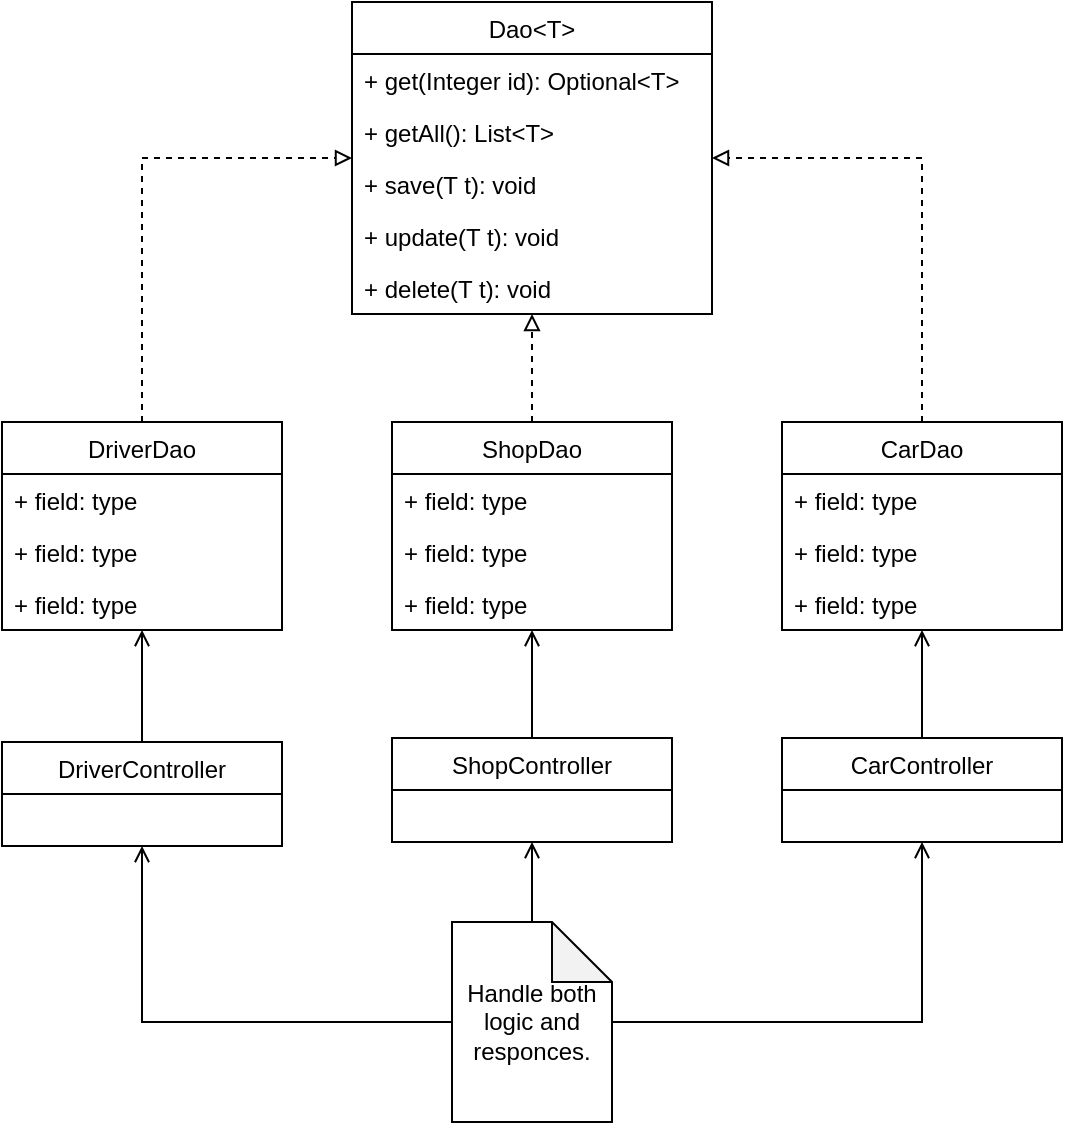 <mxfile version="14.1.8" type="device"><diagram id="7WUIb6UNR1cFt9UpYRwW" name="Page-1"><mxGraphModel dx="1086" dy="806" grid="1" gridSize="10" guides="1" tooltips="1" connect="1" arrows="1" fold="1" page="1" pageScale="1" pageWidth="850" pageHeight="1100" math="0" shadow="0"><root><mxCell id="0"/><mxCell id="1" parent="0"/><mxCell id="oBIAZT9t6V2zlK2ANJ2l-1" value="Dao&lt;T&gt;" style="swimlane;fontStyle=0;childLayout=stackLayout;horizontal=1;startSize=26;fillColor=none;horizontalStack=0;resizeParent=1;resizeParentMax=0;resizeLast=0;collapsible=1;marginBottom=0;" vertex="1" parent="1"><mxGeometry x="245" y="40" width="180" height="156" as="geometry"/></mxCell><mxCell id="oBIAZT9t6V2zlK2ANJ2l-2" value="+ get(Integer id): Optional&lt;T&gt;" style="text;strokeColor=none;fillColor=none;align=left;verticalAlign=top;spacingLeft=4;spacingRight=4;overflow=hidden;rotatable=0;points=[[0,0.5],[1,0.5]];portConstraint=eastwest;" vertex="1" parent="oBIAZT9t6V2zlK2ANJ2l-1"><mxGeometry y="26" width="180" height="26" as="geometry"/></mxCell><mxCell id="oBIAZT9t6V2zlK2ANJ2l-3" value="+ getAll(): List&lt;T&gt;" style="text;strokeColor=none;fillColor=none;align=left;verticalAlign=top;spacingLeft=4;spacingRight=4;overflow=hidden;rotatable=0;points=[[0,0.5],[1,0.5]];portConstraint=eastwest;" vertex="1" parent="oBIAZT9t6V2zlK2ANJ2l-1"><mxGeometry y="52" width="180" height="26" as="geometry"/></mxCell><mxCell id="oBIAZT9t6V2zlK2ANJ2l-4" value="+ save(T t): void" style="text;strokeColor=none;fillColor=none;align=left;verticalAlign=top;spacingLeft=4;spacingRight=4;overflow=hidden;rotatable=0;points=[[0,0.5],[1,0.5]];portConstraint=eastwest;" vertex="1" parent="oBIAZT9t6V2zlK2ANJ2l-1"><mxGeometry y="78" width="180" height="26" as="geometry"/></mxCell><mxCell id="oBIAZT9t6V2zlK2ANJ2l-5" value="+ update(T t): void" style="text;strokeColor=none;fillColor=none;align=left;verticalAlign=top;spacingLeft=4;spacingRight=4;overflow=hidden;rotatable=0;points=[[0,0.5],[1,0.5]];portConstraint=eastwest;" vertex="1" parent="oBIAZT9t6V2zlK2ANJ2l-1"><mxGeometry y="104" width="180" height="26" as="geometry"/></mxCell><mxCell id="oBIAZT9t6V2zlK2ANJ2l-6" value="+ delete(T t): void" style="text;strokeColor=none;fillColor=none;align=left;verticalAlign=top;spacingLeft=4;spacingRight=4;overflow=hidden;rotatable=0;points=[[0,0.5],[1,0.5]];portConstraint=eastwest;" vertex="1" parent="oBIAZT9t6V2zlK2ANJ2l-1"><mxGeometry y="130" width="180" height="26" as="geometry"/></mxCell><mxCell id="oBIAZT9t6V2zlK2ANJ2l-20" style="edgeStyle=orthogonalEdgeStyle;rounded=0;orthogonalLoop=1;jettySize=auto;html=1;endArrow=block;endFill=0;dashed=1;" edge="1" parent="1" source="oBIAZT9t6V2zlK2ANJ2l-7" target="oBIAZT9t6V2zlK2ANJ2l-1"><mxGeometry relative="1" as="geometry"><Array as="points"><mxPoint x="140" y="118"/></Array></mxGeometry></mxCell><mxCell id="oBIAZT9t6V2zlK2ANJ2l-7" value="DriverDao" style="swimlane;fontStyle=0;childLayout=stackLayout;horizontal=1;startSize=26;fillColor=none;horizontalStack=0;resizeParent=1;resizeParentMax=0;resizeLast=0;collapsible=1;marginBottom=0;" vertex="1" parent="1"><mxGeometry x="70" y="250" width="140" height="104" as="geometry"/></mxCell><mxCell id="oBIAZT9t6V2zlK2ANJ2l-8" value="+ field: type" style="text;strokeColor=none;fillColor=none;align=left;verticalAlign=top;spacingLeft=4;spacingRight=4;overflow=hidden;rotatable=0;points=[[0,0.5],[1,0.5]];portConstraint=eastwest;" vertex="1" parent="oBIAZT9t6V2zlK2ANJ2l-7"><mxGeometry y="26" width="140" height="26" as="geometry"/></mxCell><mxCell id="oBIAZT9t6V2zlK2ANJ2l-9" value="+ field: type" style="text;strokeColor=none;fillColor=none;align=left;verticalAlign=top;spacingLeft=4;spacingRight=4;overflow=hidden;rotatable=0;points=[[0,0.5],[1,0.5]];portConstraint=eastwest;" vertex="1" parent="oBIAZT9t6V2zlK2ANJ2l-7"><mxGeometry y="52" width="140" height="26" as="geometry"/></mxCell><mxCell id="oBIAZT9t6V2zlK2ANJ2l-10" value="+ field: type" style="text;strokeColor=none;fillColor=none;align=left;verticalAlign=top;spacingLeft=4;spacingRight=4;overflow=hidden;rotatable=0;points=[[0,0.5],[1,0.5]];portConstraint=eastwest;" vertex="1" parent="oBIAZT9t6V2zlK2ANJ2l-7"><mxGeometry y="78" width="140" height="26" as="geometry"/></mxCell><mxCell id="oBIAZT9t6V2zlK2ANJ2l-21" style="edgeStyle=orthogonalEdgeStyle;rounded=0;orthogonalLoop=1;jettySize=auto;html=1;endArrow=block;endFill=0;dashed=1;" edge="1" parent="1" source="oBIAZT9t6V2zlK2ANJ2l-11" target="oBIAZT9t6V2zlK2ANJ2l-1"><mxGeometry relative="1" as="geometry"><mxPoint x="333" y="110" as="targetPoint"/><Array as="points"><mxPoint x="335" y="250"/><mxPoint x="335" y="250"/></Array></mxGeometry></mxCell><mxCell id="oBIAZT9t6V2zlK2ANJ2l-11" value="ShopDao" style="swimlane;fontStyle=0;childLayout=stackLayout;horizontal=1;startSize=26;fillColor=none;horizontalStack=0;resizeParent=1;resizeParentMax=0;resizeLast=0;collapsible=1;marginBottom=0;" vertex="1" parent="1"><mxGeometry x="265" y="250" width="140" height="104" as="geometry"/></mxCell><mxCell id="oBIAZT9t6V2zlK2ANJ2l-12" value="+ field: type" style="text;strokeColor=none;fillColor=none;align=left;verticalAlign=top;spacingLeft=4;spacingRight=4;overflow=hidden;rotatable=0;points=[[0,0.5],[1,0.5]];portConstraint=eastwest;" vertex="1" parent="oBIAZT9t6V2zlK2ANJ2l-11"><mxGeometry y="26" width="140" height="26" as="geometry"/></mxCell><mxCell id="oBIAZT9t6V2zlK2ANJ2l-13" value="+ field: type" style="text;strokeColor=none;fillColor=none;align=left;verticalAlign=top;spacingLeft=4;spacingRight=4;overflow=hidden;rotatable=0;points=[[0,0.5],[1,0.5]];portConstraint=eastwest;" vertex="1" parent="oBIAZT9t6V2zlK2ANJ2l-11"><mxGeometry y="52" width="140" height="26" as="geometry"/></mxCell><mxCell id="oBIAZT9t6V2zlK2ANJ2l-14" value="+ field: type" style="text;strokeColor=none;fillColor=none;align=left;verticalAlign=top;spacingLeft=4;spacingRight=4;overflow=hidden;rotatable=0;points=[[0,0.5],[1,0.5]];portConstraint=eastwest;" vertex="1" parent="oBIAZT9t6V2zlK2ANJ2l-11"><mxGeometry y="78" width="140" height="26" as="geometry"/></mxCell><mxCell id="oBIAZT9t6V2zlK2ANJ2l-22" style="edgeStyle=orthogonalEdgeStyle;rounded=0;orthogonalLoop=1;jettySize=auto;html=1;endArrow=block;endFill=0;dashed=1;" edge="1" parent="1" source="oBIAZT9t6V2zlK2ANJ2l-15" target="oBIAZT9t6V2zlK2ANJ2l-1"><mxGeometry relative="1" as="geometry"><Array as="points"><mxPoint x="530" y="118"/></Array></mxGeometry></mxCell><mxCell id="oBIAZT9t6V2zlK2ANJ2l-15" value="CarDao" style="swimlane;fontStyle=0;childLayout=stackLayout;horizontal=1;startSize=26;fillColor=none;horizontalStack=0;resizeParent=1;resizeParentMax=0;resizeLast=0;collapsible=1;marginBottom=0;" vertex="1" parent="1"><mxGeometry x="460" y="250" width="140" height="104" as="geometry"/></mxCell><mxCell id="oBIAZT9t6V2zlK2ANJ2l-16" value="+ field: type" style="text;strokeColor=none;fillColor=none;align=left;verticalAlign=top;spacingLeft=4;spacingRight=4;overflow=hidden;rotatable=0;points=[[0,0.5],[1,0.5]];portConstraint=eastwest;" vertex="1" parent="oBIAZT9t6V2zlK2ANJ2l-15"><mxGeometry y="26" width="140" height="26" as="geometry"/></mxCell><mxCell id="oBIAZT9t6V2zlK2ANJ2l-17" value="+ field: type" style="text;strokeColor=none;fillColor=none;align=left;verticalAlign=top;spacingLeft=4;spacingRight=4;overflow=hidden;rotatable=0;points=[[0,0.5],[1,0.5]];portConstraint=eastwest;" vertex="1" parent="oBIAZT9t6V2zlK2ANJ2l-15"><mxGeometry y="52" width="140" height="26" as="geometry"/></mxCell><mxCell id="oBIAZT9t6V2zlK2ANJ2l-18" value="+ field: type" style="text;strokeColor=none;fillColor=none;align=left;verticalAlign=top;spacingLeft=4;spacingRight=4;overflow=hidden;rotatable=0;points=[[0,0.5],[1,0.5]];portConstraint=eastwest;" vertex="1" parent="oBIAZT9t6V2zlK2ANJ2l-15"><mxGeometry y="78" width="140" height="26" as="geometry"/></mxCell><mxCell id="oBIAZT9t6V2zlK2ANJ2l-29" style="edgeStyle=orthogonalEdgeStyle;rounded=0;orthogonalLoop=1;jettySize=auto;html=1;endArrow=open;endFill=0;" edge="1" parent="1" source="oBIAZT9t6V2zlK2ANJ2l-23" target="oBIAZT9t6V2zlK2ANJ2l-7"><mxGeometry relative="1" as="geometry"/></mxCell><mxCell id="oBIAZT9t6V2zlK2ANJ2l-23" value="DriverController" style="swimlane;fontStyle=0;childLayout=stackLayout;horizontal=1;startSize=26;fillColor=none;horizontalStack=0;resizeParent=1;resizeParentMax=0;resizeLast=0;collapsible=1;marginBottom=0;" vertex="1" parent="1"><mxGeometry x="70" y="410" width="140" height="52" as="geometry"/></mxCell><mxCell id="oBIAZT9t6V2zlK2ANJ2l-30" style="edgeStyle=orthogonalEdgeStyle;rounded=0;orthogonalLoop=1;jettySize=auto;html=1;endArrow=open;endFill=0;" edge="1" parent="1" source="oBIAZT9t6V2zlK2ANJ2l-27" target="oBIAZT9t6V2zlK2ANJ2l-11"><mxGeometry relative="1" as="geometry"/></mxCell><mxCell id="oBIAZT9t6V2zlK2ANJ2l-27" value="ShopController" style="swimlane;fontStyle=0;childLayout=stackLayout;horizontal=1;startSize=26;fillColor=none;horizontalStack=0;resizeParent=1;resizeParentMax=0;resizeLast=0;collapsible=1;marginBottom=0;" vertex="1" parent="1"><mxGeometry x="265" y="408" width="140" height="52" as="geometry"/></mxCell><mxCell id="oBIAZT9t6V2zlK2ANJ2l-31" style="edgeStyle=orthogonalEdgeStyle;rounded=0;orthogonalLoop=1;jettySize=auto;html=1;endArrow=open;endFill=0;" edge="1" parent="1" source="oBIAZT9t6V2zlK2ANJ2l-28" target="oBIAZT9t6V2zlK2ANJ2l-15"><mxGeometry relative="1" as="geometry"/></mxCell><mxCell id="oBIAZT9t6V2zlK2ANJ2l-28" value="CarController" style="swimlane;fontStyle=0;childLayout=stackLayout;horizontal=1;startSize=26;fillColor=none;horizontalStack=0;resizeParent=1;resizeParentMax=0;resizeLast=0;collapsible=1;marginBottom=0;" vertex="1" parent="1"><mxGeometry x="460" y="408" width="140" height="52" as="geometry"/></mxCell><mxCell id="oBIAZT9t6V2zlK2ANJ2l-33" style="edgeStyle=orthogonalEdgeStyle;rounded=0;orthogonalLoop=1;jettySize=auto;html=1;endArrow=open;endFill=0;" edge="1" parent="1" source="oBIAZT9t6V2zlK2ANJ2l-32" target="oBIAZT9t6V2zlK2ANJ2l-27"><mxGeometry relative="1" as="geometry"/></mxCell><mxCell id="oBIAZT9t6V2zlK2ANJ2l-34" style="edgeStyle=orthogonalEdgeStyle;rounded=0;orthogonalLoop=1;jettySize=auto;html=1;endArrow=open;endFill=0;" edge="1" parent="1" source="oBIAZT9t6V2zlK2ANJ2l-32" target="oBIAZT9t6V2zlK2ANJ2l-23"><mxGeometry relative="1" as="geometry"/></mxCell><mxCell id="oBIAZT9t6V2zlK2ANJ2l-35" style="edgeStyle=orthogonalEdgeStyle;rounded=0;orthogonalLoop=1;jettySize=auto;html=1;endArrow=open;endFill=0;" edge="1" parent="1" source="oBIAZT9t6V2zlK2ANJ2l-32" target="oBIAZT9t6V2zlK2ANJ2l-28"><mxGeometry relative="1" as="geometry"/></mxCell><mxCell id="oBIAZT9t6V2zlK2ANJ2l-32" value="Handle both logic and responces." style="shape=note;whiteSpace=wrap;html=1;backgroundOutline=1;darkOpacity=0.05;" vertex="1" parent="1"><mxGeometry x="295" y="500" width="80" height="100" as="geometry"/></mxCell></root></mxGraphModel></diagram></mxfile>